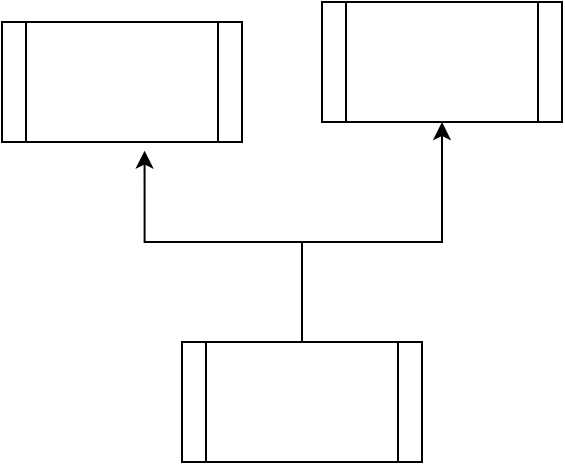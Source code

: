 <mxfile version="13.3.5" type="github">
  <diagram id="sjkcV1TB2f-pD1XIjf89" name="Page-1">
    <mxGraphModel dx="782" dy="446" grid="1" gridSize="10" guides="1" tooltips="1" connect="1" arrows="1" fold="1" page="1" pageScale="1" pageWidth="850" pageHeight="1100" math="0" shadow="0">
      <root>
        <mxCell id="0" />
        <mxCell id="1" parent="0" />
        <mxCell id="MBMeL5GQpkj7EsIE-aFc-1" value="" style="shape=process;whiteSpace=wrap;html=1;backgroundOutline=1;" vertex="1" parent="1">
          <mxGeometry x="340" y="200" width="120" height="60" as="geometry" />
        </mxCell>
        <mxCell id="MBMeL5GQpkj7EsIE-aFc-2" value="" style="shape=process;whiteSpace=wrap;html=1;backgroundOutline=1;" vertex="1" parent="1">
          <mxGeometry x="500" y="190" width="120" height="60" as="geometry" />
        </mxCell>
        <mxCell id="MBMeL5GQpkj7EsIE-aFc-5" style="edgeStyle=orthogonalEdgeStyle;rounded=0;orthogonalLoop=1;jettySize=auto;html=1;exitX=0.5;exitY=0;exitDx=0;exitDy=0;entryX=0.594;entryY=1.072;entryDx=0;entryDy=0;entryPerimeter=0;" edge="1" parent="1" source="MBMeL5GQpkj7EsIE-aFc-3" target="MBMeL5GQpkj7EsIE-aFc-1">
          <mxGeometry relative="1" as="geometry" />
        </mxCell>
        <mxCell id="MBMeL5GQpkj7EsIE-aFc-6" style="edgeStyle=orthogonalEdgeStyle;rounded=0;orthogonalLoop=1;jettySize=auto;html=1;entryX=0.5;entryY=1;entryDx=0;entryDy=0;" edge="1" parent="1" source="MBMeL5GQpkj7EsIE-aFc-3" target="MBMeL5GQpkj7EsIE-aFc-2">
          <mxGeometry relative="1" as="geometry">
            <Array as="points">
              <mxPoint x="490" y="310" />
              <mxPoint x="560" y="310" />
            </Array>
          </mxGeometry>
        </mxCell>
        <mxCell id="MBMeL5GQpkj7EsIE-aFc-3" value="" style="shape=process;whiteSpace=wrap;html=1;backgroundOutline=1;" vertex="1" parent="1">
          <mxGeometry x="430" y="360" width="120" height="60" as="geometry" />
        </mxCell>
      </root>
    </mxGraphModel>
  </diagram>
</mxfile>
